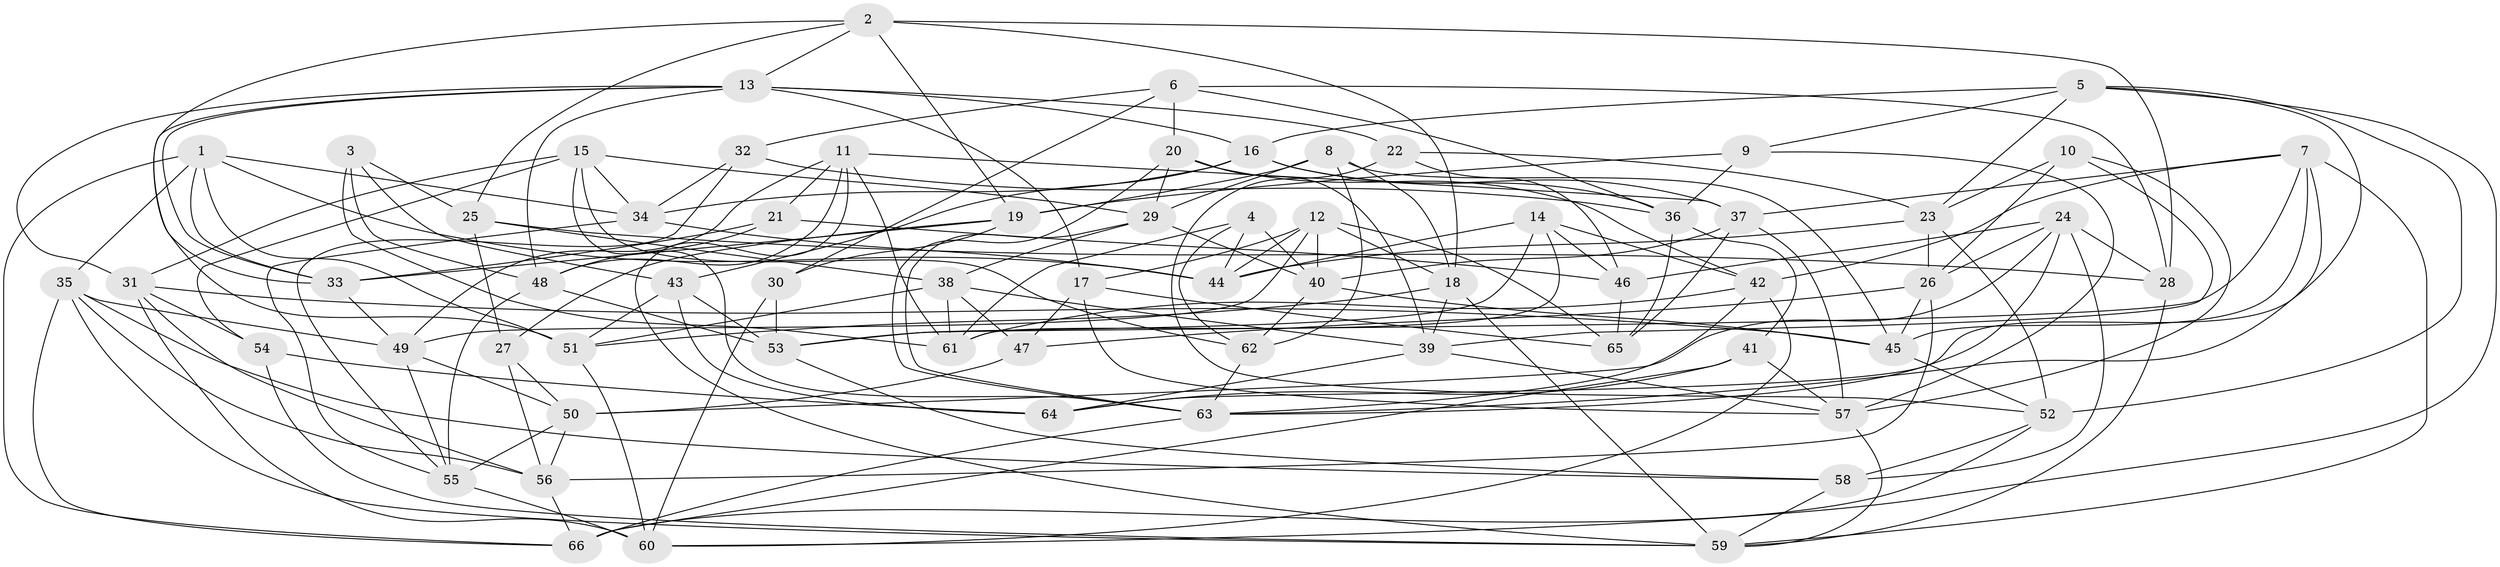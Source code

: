 // original degree distribution, {4: 1.0}
// Generated by graph-tools (version 1.1) at 2025/03/03/09/25 03:03:07]
// undirected, 66 vertices, 183 edges
graph export_dot {
graph [start="1"]
  node [color=gray90,style=filled];
  1;
  2;
  3;
  4;
  5;
  6;
  7;
  8;
  9;
  10;
  11;
  12;
  13;
  14;
  15;
  16;
  17;
  18;
  19;
  20;
  21;
  22;
  23;
  24;
  25;
  26;
  27;
  28;
  29;
  30;
  31;
  32;
  33;
  34;
  35;
  36;
  37;
  38;
  39;
  40;
  41;
  42;
  43;
  44;
  45;
  46;
  47;
  48;
  49;
  50;
  51;
  52;
  53;
  54;
  55;
  56;
  57;
  58;
  59;
  60;
  61;
  62;
  63;
  64;
  65;
  66;
  1 -- 33 [weight=1.0];
  1 -- 34 [weight=1.0];
  1 -- 35 [weight=1.0];
  1 -- 44 [weight=1.0];
  1 -- 51 [weight=1.0];
  1 -- 66 [weight=1.0];
  2 -- 13 [weight=1.0];
  2 -- 18 [weight=1.0];
  2 -- 19 [weight=1.0];
  2 -- 25 [weight=1.0];
  2 -- 28 [weight=1.0];
  2 -- 33 [weight=1.0];
  3 -- 25 [weight=1.0];
  3 -- 43 [weight=1.0];
  3 -- 48 [weight=1.0];
  3 -- 61 [weight=1.0];
  4 -- 40 [weight=1.0];
  4 -- 44 [weight=1.0];
  4 -- 61 [weight=1.0];
  4 -- 62 [weight=1.0];
  5 -- 9 [weight=1.0];
  5 -- 16 [weight=1.0];
  5 -- 23 [weight=1.0];
  5 -- 52 [weight=1.0];
  5 -- 60 [weight=1.0];
  5 -- 64 [weight=1.0];
  6 -- 20 [weight=2.0];
  6 -- 28 [weight=1.0];
  6 -- 30 [weight=1.0];
  6 -- 32 [weight=1.0];
  6 -- 36 [weight=1.0];
  7 -- 37 [weight=1.0];
  7 -- 42 [weight=1.0];
  7 -- 45 [weight=1.0];
  7 -- 53 [weight=1.0];
  7 -- 59 [weight=1.0];
  7 -- 63 [weight=1.0];
  8 -- 18 [weight=1.0];
  8 -- 19 [weight=1.0];
  8 -- 29 [weight=1.0];
  8 -- 45 [weight=1.0];
  8 -- 62 [weight=2.0];
  9 -- 19 [weight=1.0];
  9 -- 36 [weight=1.0];
  9 -- 57 [weight=1.0];
  10 -- 23 [weight=1.0];
  10 -- 26 [weight=1.0];
  10 -- 39 [weight=1.0];
  10 -- 57 [weight=1.0];
  11 -- 21 [weight=1.0];
  11 -- 37 [weight=1.0];
  11 -- 48 [weight=1.0];
  11 -- 49 [weight=1.0];
  11 -- 59 [weight=1.0];
  11 -- 61 [weight=1.0];
  12 -- 17 [weight=1.0];
  12 -- 18 [weight=1.0];
  12 -- 40 [weight=1.0];
  12 -- 44 [weight=1.0];
  12 -- 49 [weight=1.0];
  12 -- 65 [weight=1.0];
  13 -- 16 [weight=1.0];
  13 -- 17 [weight=1.0];
  13 -- 22 [weight=1.0];
  13 -- 31 [weight=1.0];
  13 -- 33 [weight=1.0];
  13 -- 48 [weight=1.0];
  13 -- 51 [weight=1.0];
  14 -- 42 [weight=1.0];
  14 -- 44 [weight=1.0];
  14 -- 46 [weight=1.0];
  14 -- 53 [weight=2.0];
  14 -- 61 [weight=1.0];
  15 -- 29 [weight=1.0];
  15 -- 31 [weight=1.0];
  15 -- 34 [weight=1.0];
  15 -- 54 [weight=1.0];
  15 -- 62 [weight=1.0];
  15 -- 63 [weight=1.0];
  16 -- 34 [weight=1.0];
  16 -- 36 [weight=1.0];
  16 -- 37 [weight=1.0];
  16 -- 43 [weight=1.0];
  17 -- 47 [weight=1.0];
  17 -- 57 [weight=2.0];
  17 -- 65 [weight=1.0];
  18 -- 39 [weight=1.0];
  18 -- 51 [weight=1.0];
  18 -- 59 [weight=1.0];
  19 -- 27 [weight=1.0];
  19 -- 30 [weight=1.0];
  19 -- 33 [weight=1.0];
  20 -- 29 [weight=1.0];
  20 -- 39 [weight=1.0];
  20 -- 42 [weight=1.0];
  20 -- 63 [weight=1.0];
  21 -- 33 [weight=1.0];
  21 -- 46 [weight=1.0];
  21 -- 48 [weight=1.0];
  22 -- 23 [weight=1.0];
  22 -- 46 [weight=1.0];
  22 -- 52 [weight=1.0];
  23 -- 26 [weight=1.0];
  23 -- 44 [weight=1.0];
  23 -- 52 [weight=1.0];
  24 -- 26 [weight=1.0];
  24 -- 28 [weight=1.0];
  24 -- 46 [weight=1.0];
  24 -- 50 [weight=1.0];
  24 -- 58 [weight=1.0];
  24 -- 63 [weight=1.0];
  25 -- 27 [weight=1.0];
  25 -- 28 [weight=2.0];
  25 -- 38 [weight=1.0];
  26 -- 45 [weight=1.0];
  26 -- 47 [weight=1.0];
  26 -- 56 [weight=1.0];
  27 -- 50 [weight=1.0];
  27 -- 56 [weight=1.0];
  28 -- 59 [weight=1.0];
  29 -- 38 [weight=1.0];
  29 -- 40 [weight=1.0];
  29 -- 63 [weight=1.0];
  30 -- 53 [weight=1.0];
  30 -- 60 [weight=1.0];
  31 -- 45 [weight=1.0];
  31 -- 54 [weight=1.0];
  31 -- 56 [weight=1.0];
  31 -- 60 [weight=1.0];
  32 -- 34 [weight=1.0];
  32 -- 36 [weight=1.0];
  32 -- 55 [weight=1.0];
  33 -- 49 [weight=1.0];
  34 -- 44 [weight=1.0];
  34 -- 55 [weight=1.0];
  35 -- 49 [weight=1.0];
  35 -- 56 [weight=1.0];
  35 -- 58 [weight=1.0];
  35 -- 59 [weight=1.0];
  35 -- 66 [weight=1.0];
  36 -- 41 [weight=1.0];
  36 -- 65 [weight=1.0];
  37 -- 40 [weight=1.0];
  37 -- 57 [weight=1.0];
  37 -- 65 [weight=1.0];
  38 -- 39 [weight=1.0];
  38 -- 47 [weight=1.0];
  38 -- 51 [weight=1.0];
  38 -- 61 [weight=1.0];
  39 -- 57 [weight=1.0];
  39 -- 64 [weight=1.0];
  40 -- 45 [weight=1.0];
  40 -- 62 [weight=1.0];
  41 -- 57 [weight=1.0];
  41 -- 64 [weight=1.0];
  41 -- 66 [weight=1.0];
  42 -- 60 [weight=1.0];
  42 -- 61 [weight=1.0];
  42 -- 63 [weight=1.0];
  43 -- 51 [weight=1.0];
  43 -- 53 [weight=1.0];
  43 -- 64 [weight=2.0];
  45 -- 52 [weight=1.0];
  46 -- 65 [weight=2.0];
  47 -- 50 [weight=1.0];
  48 -- 53 [weight=1.0];
  48 -- 55 [weight=3.0];
  49 -- 50 [weight=1.0];
  49 -- 55 [weight=1.0];
  50 -- 55 [weight=1.0];
  50 -- 56 [weight=1.0];
  51 -- 60 [weight=1.0];
  52 -- 58 [weight=1.0];
  52 -- 66 [weight=1.0];
  53 -- 58 [weight=2.0];
  54 -- 59 [weight=1.0];
  54 -- 64 [weight=1.0];
  55 -- 60 [weight=1.0];
  56 -- 66 [weight=1.0];
  57 -- 59 [weight=1.0];
  58 -- 59 [weight=1.0];
  62 -- 63 [weight=1.0];
  63 -- 66 [weight=1.0];
}
